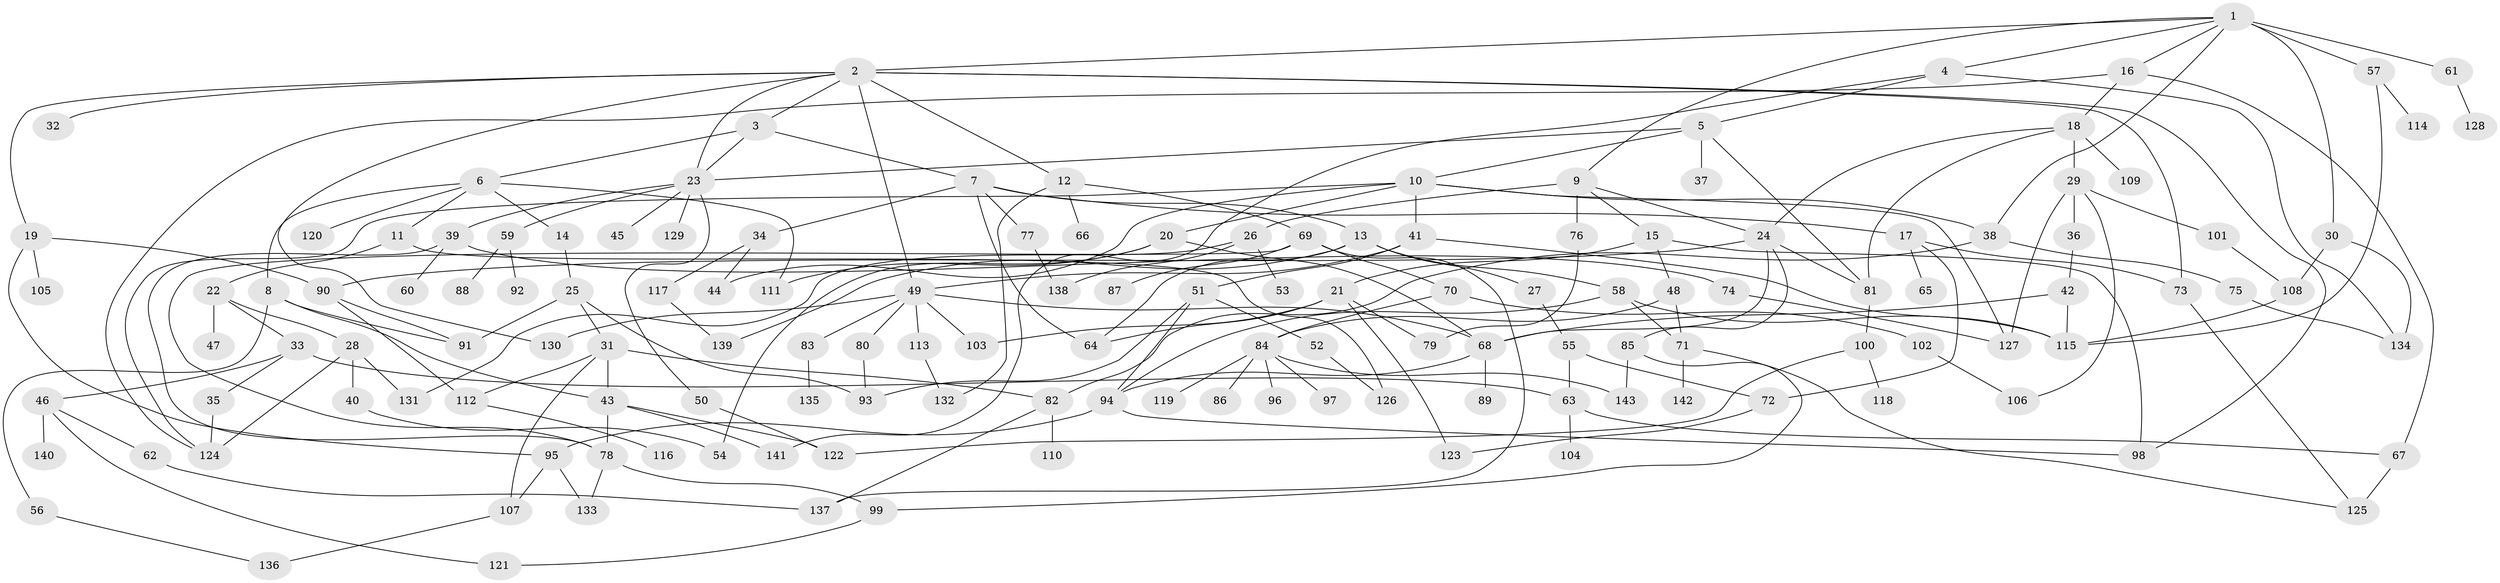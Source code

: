 // coarse degree distribution, {9: 0.03, 12: 0.01, 7: 0.04, 4: 0.18, 6: 0.03, 5: 0.07, 3: 0.19, 10: 0.01, 1: 0.21, 2: 0.21, 8: 0.02}
// Generated by graph-tools (version 1.1) at 2025/23/03/03/25 07:23:30]
// undirected, 143 vertices, 213 edges
graph export_dot {
graph [start="1"]
  node [color=gray90,style=filled];
  1;
  2;
  3;
  4;
  5;
  6;
  7;
  8;
  9;
  10;
  11;
  12;
  13;
  14;
  15;
  16;
  17;
  18;
  19;
  20;
  21;
  22;
  23;
  24;
  25;
  26;
  27;
  28;
  29;
  30;
  31;
  32;
  33;
  34;
  35;
  36;
  37;
  38;
  39;
  40;
  41;
  42;
  43;
  44;
  45;
  46;
  47;
  48;
  49;
  50;
  51;
  52;
  53;
  54;
  55;
  56;
  57;
  58;
  59;
  60;
  61;
  62;
  63;
  64;
  65;
  66;
  67;
  68;
  69;
  70;
  71;
  72;
  73;
  74;
  75;
  76;
  77;
  78;
  79;
  80;
  81;
  82;
  83;
  84;
  85;
  86;
  87;
  88;
  89;
  90;
  91;
  92;
  93;
  94;
  95;
  96;
  97;
  98;
  99;
  100;
  101;
  102;
  103;
  104;
  105;
  106;
  107;
  108;
  109;
  110;
  111;
  112;
  113;
  114;
  115;
  116;
  117;
  118;
  119;
  120;
  121;
  122;
  123;
  124;
  125;
  126;
  127;
  128;
  129;
  130;
  131;
  132;
  133;
  134;
  135;
  136;
  137;
  138;
  139;
  140;
  141;
  142;
  143;
  1 -- 2;
  1 -- 4;
  1 -- 9;
  1 -- 16;
  1 -- 30;
  1 -- 38;
  1 -- 57;
  1 -- 61;
  2 -- 3;
  2 -- 12;
  2 -- 19;
  2 -- 23;
  2 -- 32;
  2 -- 49;
  2 -- 73;
  2 -- 98;
  2 -- 130;
  3 -- 6;
  3 -- 7;
  3 -- 23;
  4 -- 5;
  4 -- 134;
  4 -- 141;
  5 -- 10;
  5 -- 37;
  5 -- 23;
  5 -- 81;
  6 -- 8;
  6 -- 11;
  6 -- 14;
  6 -- 120;
  6 -- 111;
  7 -- 13;
  7 -- 17;
  7 -- 34;
  7 -- 64;
  7 -- 77;
  8 -- 43;
  8 -- 56;
  8 -- 91;
  9 -- 15;
  9 -- 24;
  9 -- 26;
  9 -- 76;
  10 -- 20;
  10 -- 41;
  10 -- 44;
  10 -- 127;
  10 -- 124;
  10 -- 38;
  11 -- 22;
  11 -- 126;
  12 -- 66;
  12 -- 69;
  12 -- 132;
  13 -- 27;
  13 -- 58;
  13 -- 64;
  13 -- 139;
  14 -- 25;
  15 -- 21;
  15 -- 48;
  15 -- 98;
  16 -- 18;
  16 -- 67;
  16 -- 124;
  17 -- 65;
  17 -- 72;
  17 -- 73;
  18 -- 29;
  18 -- 109;
  18 -- 81;
  18 -- 24;
  19 -- 90;
  19 -- 95;
  19 -- 105;
  20 -- 54;
  20 -- 111;
  20 -- 68;
  21 -- 79;
  21 -- 64;
  21 -- 103;
  21 -- 123;
  22 -- 28;
  22 -- 33;
  22 -- 47;
  23 -- 39;
  23 -- 45;
  23 -- 50;
  23 -- 59;
  23 -- 129;
  24 -- 81;
  24 -- 85;
  24 -- 68;
  24 -- 90;
  25 -- 31;
  25 -- 91;
  25 -- 93;
  26 -- 53;
  26 -- 138;
  26 -- 131;
  27 -- 55;
  28 -- 40;
  28 -- 124;
  28 -- 131;
  29 -- 36;
  29 -- 101;
  29 -- 106;
  29 -- 127;
  30 -- 108;
  30 -- 134;
  31 -- 82;
  31 -- 107;
  31 -- 112;
  31 -- 43;
  33 -- 35;
  33 -- 46;
  33 -- 63;
  34 -- 44;
  34 -- 117;
  35 -- 124;
  36 -- 42;
  38 -- 75;
  38 -- 82;
  39 -- 60;
  39 -- 74;
  39 -- 78;
  40 -- 54;
  41 -- 51;
  41 -- 49;
  41 -- 115;
  42 -- 68;
  42 -- 115;
  43 -- 122;
  43 -- 141;
  43 -- 78;
  46 -- 62;
  46 -- 121;
  46 -- 140;
  48 -- 71;
  48 -- 84;
  49 -- 80;
  49 -- 83;
  49 -- 103;
  49 -- 113;
  49 -- 130;
  49 -- 68;
  50 -- 122;
  51 -- 52;
  51 -- 94;
  51 -- 93;
  52 -- 126;
  55 -- 63;
  55 -- 72;
  56 -- 136;
  57 -- 114;
  57 -- 115;
  58 -- 94;
  58 -- 71;
  58 -- 115;
  59 -- 88;
  59 -- 92;
  61 -- 128;
  62 -- 137;
  63 -- 104;
  63 -- 67;
  67 -- 125;
  68 -- 89;
  68 -- 94;
  69 -- 70;
  69 -- 78;
  69 -- 87;
  69 -- 137;
  70 -- 84;
  70 -- 102;
  71 -- 142;
  71 -- 125;
  72 -- 123;
  73 -- 125;
  74 -- 127;
  75 -- 134;
  76 -- 79;
  77 -- 138;
  78 -- 99;
  78 -- 133;
  80 -- 93;
  81 -- 100;
  82 -- 110;
  82 -- 137;
  83 -- 135;
  84 -- 86;
  84 -- 96;
  84 -- 97;
  84 -- 119;
  84 -- 143;
  85 -- 143;
  85 -- 99;
  90 -- 91;
  90 -- 112;
  94 -- 95;
  94 -- 98;
  95 -- 133;
  95 -- 107;
  99 -- 121;
  100 -- 118;
  100 -- 122;
  101 -- 108;
  102 -- 106;
  107 -- 136;
  108 -- 115;
  112 -- 116;
  113 -- 132;
  117 -- 139;
}
